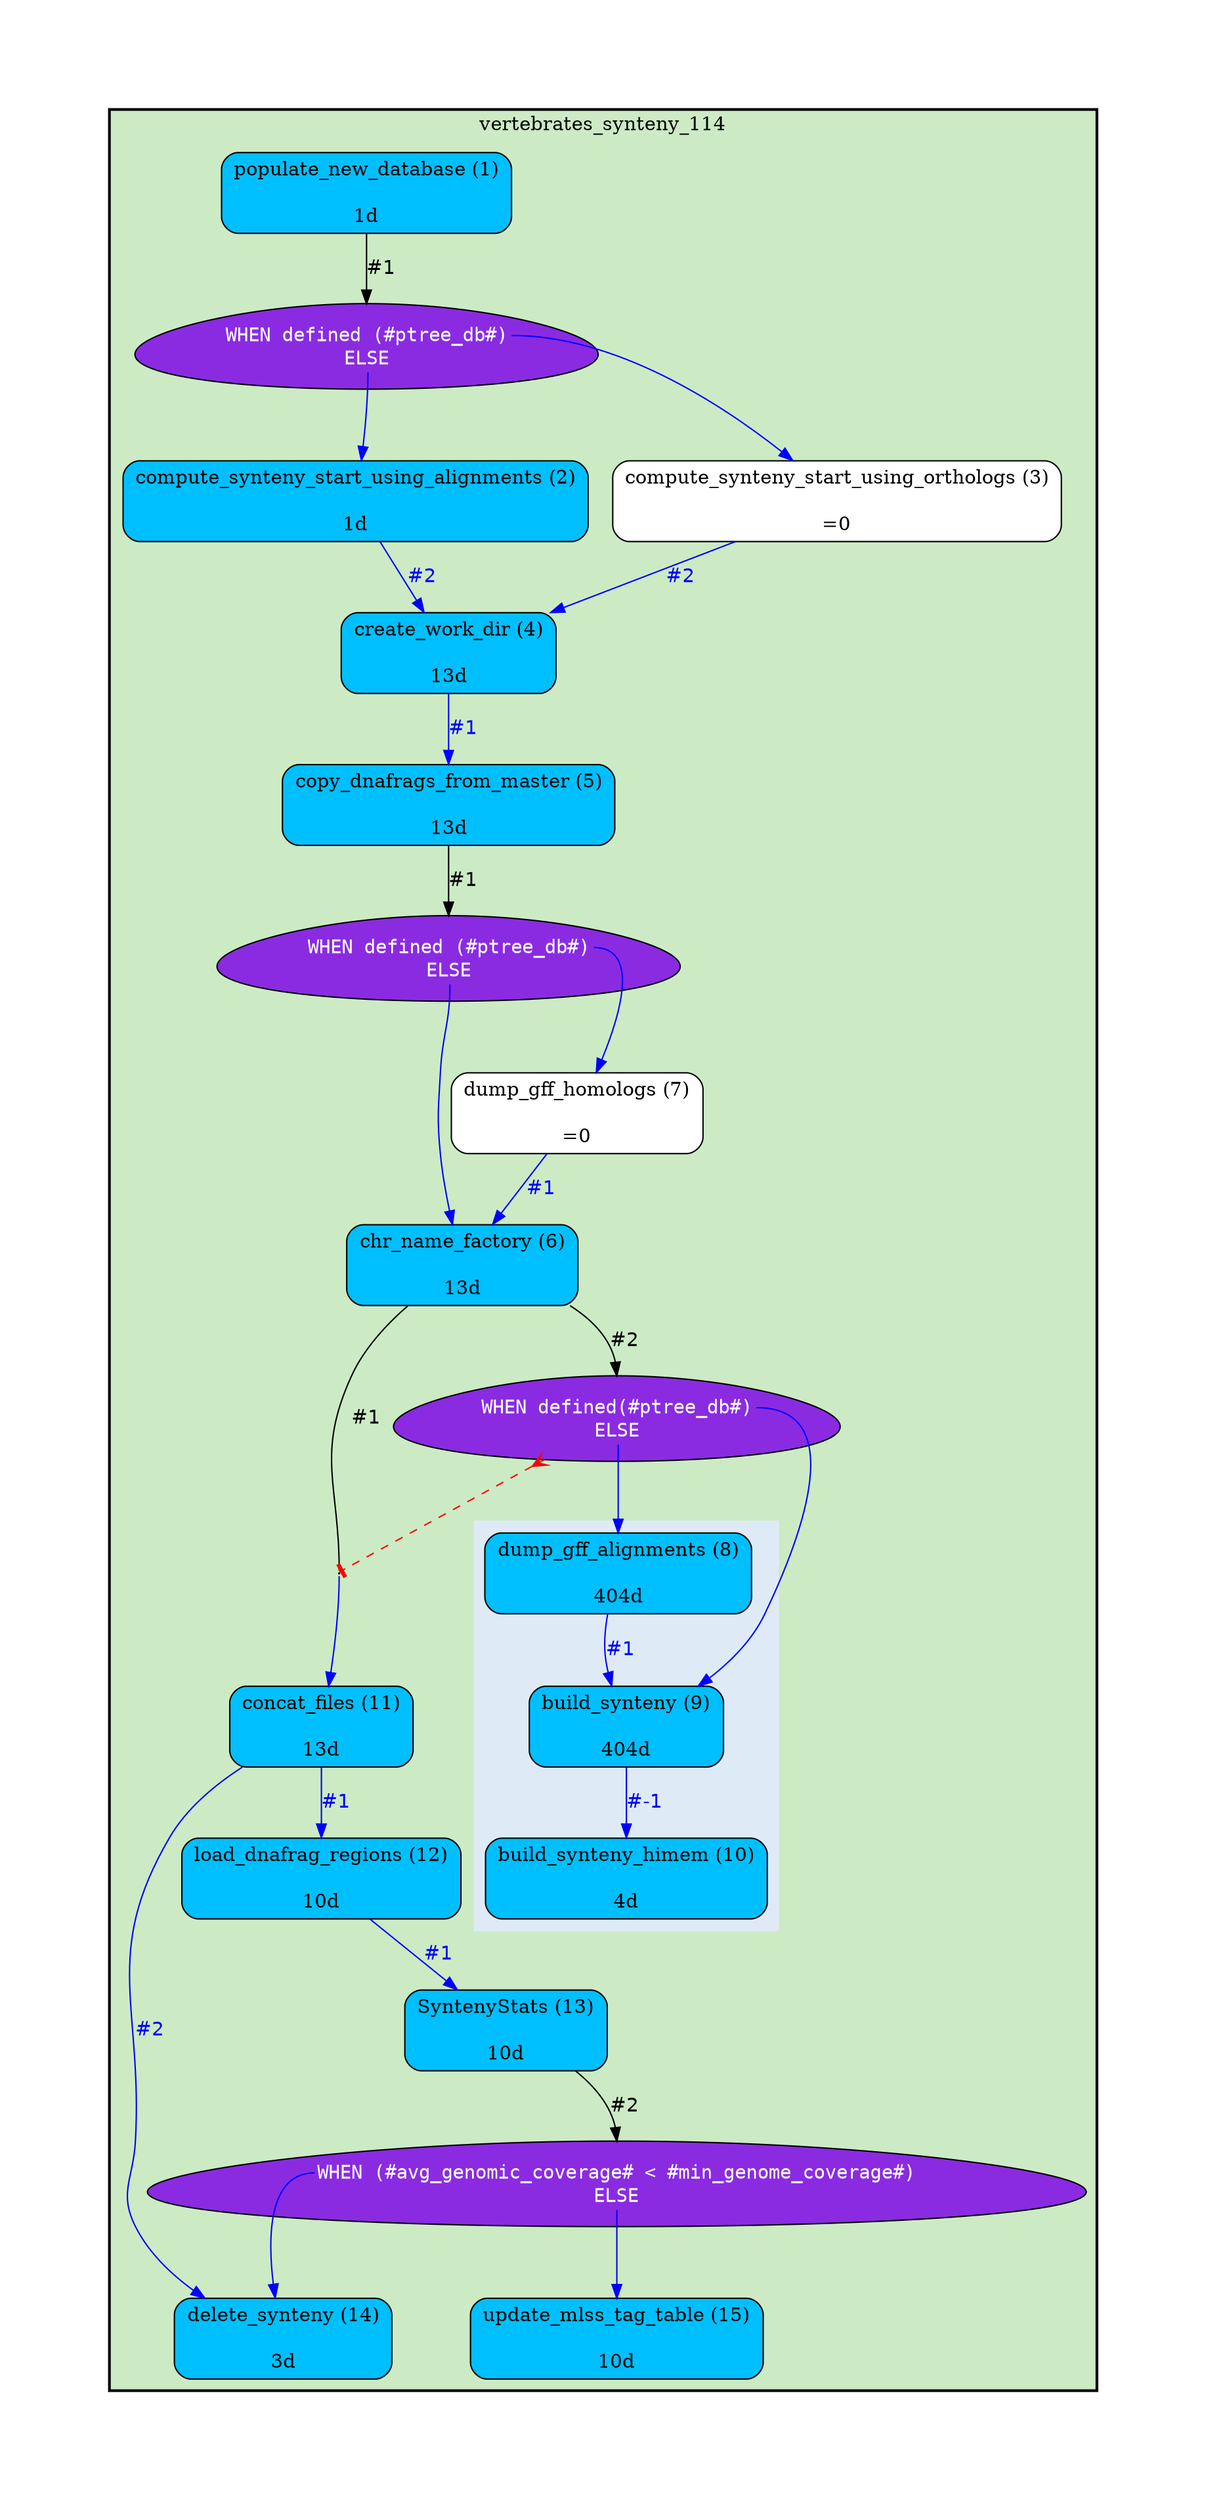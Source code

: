 digraph test {
	ratio="compress"; concentrate = "true"; name = "AnalysisWorkflow"; pad = "1.0";
	analysis_SyntenyStats [fillcolor="DeepSkyBlue", fontname="Times-Roman", label=<<table border="0" cellborder="0" cellspacing="0" cellpadding="1"><tr><td colspan="1">SyntenyStats (13)</td></tr><tr><td colspan="1"> </td></tr><tr><td bgcolor="DeepSkyBlue" width="100%">10d</td></tr></table>>, shape="Mrecord", style="filled"];
	analysis_build_synteny [fillcolor="DeepSkyBlue", fontname="Times-Roman", label=<<table border="0" cellborder="0" cellspacing="0" cellpadding="1"><tr><td colspan="1">build_synteny (9)</td></tr><tr><td colspan="1"> </td></tr><tr><td bgcolor="DeepSkyBlue" width="100%">404d</td></tr></table>>, shape="Mrecord", style="filled"];
	analysis_build_synteny_himem [fillcolor="DeepSkyBlue", fontname="Times-Roman", label=<<table border="0" cellborder="0" cellspacing="0" cellpadding="1"><tr><td colspan="1">build_synteny_himem (10)</td></tr><tr><td colspan="1"> </td></tr><tr><td bgcolor="DeepSkyBlue" width="100%">4d</td></tr></table>>, shape="Mrecord", style="filled"];
	analysis_chr_name_factory [fillcolor="DeepSkyBlue", fontname="Times-Roman", label=<<table border="0" cellborder="0" cellspacing="0" cellpadding="1"><tr><td colspan="1">chr_name_factory (6)</td></tr><tr><td colspan="1"> </td></tr><tr><td bgcolor="DeepSkyBlue" width="100%">13d</td></tr></table>>, shape="Mrecord", style="filled"];
	analysis_compute_synteny_start_using_alignments [fillcolor="DeepSkyBlue", fontname="Times-Roman", label=<<table border="0" cellborder="0" cellspacing="0" cellpadding="1"><tr><td colspan="1">compute_synteny_start_using_alignments (2)</td></tr><tr><td colspan="1"> </td></tr><tr><td bgcolor="DeepSkyBlue" width="100%">1d</td></tr></table>>, shape="Mrecord", style="filled"];
	analysis_compute_synteny_start_using_orthologs [fillcolor="white", fontname="Times-Roman", label=<<table border="0" cellborder="0" cellspacing="0" cellpadding="1"><tr><td colspan="1">compute_synteny_start_using_orthologs (3)</td></tr><tr><td colspan="1"> </td></tr><tr><td>=0</td></tr></table>>, shape="Mrecord", style="filled"];
	analysis_concat_files [fillcolor="DeepSkyBlue", fontname="Times-Roman", label=<<table border="0" cellborder="0" cellspacing="0" cellpadding="1"><tr><td colspan="1">concat_files (11)</td></tr><tr><td colspan="1"> </td></tr><tr><td bgcolor="DeepSkyBlue" width="100%">13d</td></tr></table>>, shape="Mrecord", style="filled"];
	analysis_copy_dnafrags_from_master [fillcolor="DeepSkyBlue", fontname="Times-Roman", label=<<table border="0" cellborder="0" cellspacing="0" cellpadding="1"><tr><td colspan="1">copy_dnafrags_from_master (5)</td></tr><tr><td colspan="1"> </td></tr><tr><td bgcolor="DeepSkyBlue" width="100%">13d</td></tr></table>>, shape="Mrecord", style="filled"];
	analysis_create_work_dir [fillcolor="DeepSkyBlue", fontname="Times-Roman", label=<<table border="0" cellborder="0" cellspacing="0" cellpadding="1"><tr><td colspan="1">create_work_dir (4)</td></tr><tr><td colspan="1"> </td></tr><tr><td bgcolor="DeepSkyBlue" width="100%">13d</td></tr></table>>, shape="Mrecord", style="filled"];
	analysis_delete_synteny [fillcolor="DeepSkyBlue", fontname="Times-Roman", label=<<table border="0" cellborder="0" cellspacing="0" cellpadding="1"><tr><td colspan="1">delete_synteny (14)</td></tr><tr><td colspan="1"> </td></tr><tr><td bgcolor="DeepSkyBlue" width="100%">3d</td></tr></table>>, shape="Mrecord", style="filled"];
	analysis_dump_gff_alignments [fillcolor="DeepSkyBlue", fontname="Times-Roman", label=<<table border="0" cellborder="0" cellspacing="0" cellpadding="1"><tr><td colspan="1">dump_gff_alignments (8)</td></tr><tr><td colspan="1"> </td></tr><tr><td bgcolor="DeepSkyBlue" width="100%">404d</td></tr></table>>, shape="Mrecord", style="filled"];
	analysis_dump_gff_homologs [fillcolor="white", fontname="Times-Roman", label=<<table border="0" cellborder="0" cellspacing="0" cellpadding="1"><tr><td colspan="1">dump_gff_homologs (7)</td></tr><tr><td colspan="1"> </td></tr><tr><td>=0</td></tr></table>>, shape="Mrecord", style="filled"];
	analysis_load_dnafrag_regions [fillcolor="DeepSkyBlue", fontname="Times-Roman", label=<<table border="0" cellborder="0" cellspacing="0" cellpadding="1"><tr><td colspan="1">load_dnafrag_regions (12)</td></tr><tr><td colspan="1"> </td></tr><tr><td bgcolor="DeepSkyBlue" width="100%">10d</td></tr></table>>, shape="Mrecord", style="filled"];
	analysis_populate_new_database [fillcolor="DeepSkyBlue", fontname="Times-Roman", label=<<table border="0" cellborder="0" cellspacing="0" cellpadding="1"><tr><td colspan="1">populate_new_database (1)</td></tr><tr><td colspan="1"> </td></tr><tr><td bgcolor="DeepSkyBlue" width="100%">1d</td></tr></table>>, shape="Mrecord", style="filled"];
	analysis_update_mlss_tag_table [fillcolor="DeepSkyBlue", fontname="Times-Roman", label=<<table border="0" cellborder="0" cellspacing="0" cellpadding="1"><tr><td colspan="1">update_mlss_tag_table (15)</td></tr><tr><td colspan="1"> </td></tr><tr><td bgcolor="DeepSkyBlue" width="100%">10d</td></tr></table>>, shape="Mrecord", style="filled"];
	dfr_14_mp [fillcolor="blueviolet", fontcolor="white", fontname="Courier", label=<<table border="0" cellborder="0" cellspacing="0" cellpadding="1">i<tr><td></td></tr><tr><td port="cond_0">WHEN (#avg_genomic_coverage# &lt; #min_genome_coverage#)</td></tr><tr><td port="cond_1">ELSE</td></tr></table>>, shape="egg", style="filled"];
	dfr_1_mp [fillcolor="blueviolet", fontcolor="white", fontname="Courier", label=<<table border="0" cellborder="0" cellspacing="0" cellpadding="1">i<tr><td></td></tr><tr><td port="cond_0">WHEN defined (#ptree_db#)</td></tr><tr><td port="cond_1">ELSE</td></tr></table>>, shape="egg", style="filled"];
	dfr_5_mp [fillcolor="blueviolet", fontcolor="white", fontname="Courier", label=<<table border="0" cellborder="0" cellspacing="0" cellpadding="1">i<tr><td></td></tr><tr><td port="cond_0">WHEN defined (#ptree_db#)</td></tr><tr><td port="cond_1">ELSE</td></tr></table>>, shape="egg", style="filled"];
	dfr_6_mp [fixedsize="1", height="0.01", label="dfr_6_mp", shape="point", width="0.01"];
	dfr_7_mp [fillcolor="blueviolet", fontcolor="white", fontname="Courier", label=<<table border="0" cellborder="0" cellspacing="0" cellpadding="1">i<tr><td></td></tr><tr><td port="cond_0">WHEN defined(#ptree_db#)</td></tr><tr><td port="cond_1">ELSE</td></tr></table>>, shape="egg", style="filled"];
	analysis_SyntenyStats -> dfr_14_mp [arrowhead="normal", color="black", fontcolor="black", fontname="Helvetica", headport="n", label="#2"];
	analysis_build_synteny -> analysis_build_synteny_himem [color="blue", fontcolor="blue", fontname="Helvetica", label="#-1\n"];
	analysis_chr_name_factory -> dfr_6_mp [arrowhead="none", color="black", fontcolor="black", fontname="Helvetica", headport="n", label="#1"];
	analysis_chr_name_factory -> dfr_7_mp [arrowhead="normal", color="black", fontcolor="black", fontname="Helvetica", headport="n", label="#2"];
	analysis_compute_synteny_start_using_alignments -> analysis_create_work_dir [color="blue", fontcolor="blue", fontname="Helvetica", label="#2\n"];
	analysis_compute_synteny_start_using_orthologs -> analysis_create_work_dir [color="blue", fontcolor="blue", fontname="Helvetica", label="#2\n"];
	analysis_concat_files -> analysis_delete_synteny [color="blue", fontcolor="blue", fontname="Helvetica", label="#2\n"];
	analysis_concat_files -> analysis_load_dnafrag_regions [color="blue", fontcolor="blue", fontname="Helvetica", label="#1\n"];
	analysis_copy_dnafrags_from_master -> dfr_5_mp [arrowhead="normal", color="black", fontcolor="black", fontname="Helvetica", headport="n", label="#1"];
	analysis_create_work_dir -> analysis_copy_dnafrags_from_master [color="blue", fontcolor="blue", fontname="Helvetica", label="#1\n"];
	analysis_dump_gff_alignments -> analysis_build_synteny [color="blue", fontcolor="blue", fontname="Helvetica", label="#1\n"];
	analysis_dump_gff_homologs -> analysis_chr_name_factory [color="blue", fontcolor="blue", fontname="Helvetica", label="#1\n"];
	analysis_load_dnafrag_regions -> analysis_SyntenyStats [color="blue", fontcolor="blue", fontname="Helvetica", label="#1\n"];
	analysis_populate_new_database -> dfr_1_mp [arrowhead="normal", color="black", fontcolor="black", fontname="Helvetica", headport="n", label="#1"];
	dfr_14_mp -> analysis_delete_synteny [color="blue", fontcolor="blue", fontname="Helvetica", label="\n", tailport="cond_0"];
	dfr_14_mp -> analysis_update_mlss_tag_table [color="blue", fontcolor="blue", fontname="Helvetica", label="\n", tailport="cond_1"];
	dfr_1_mp -> analysis_compute_synteny_start_using_alignments [color="blue", fontcolor="blue", fontname="Helvetica", label="\n", tailport="cond_1"];
	dfr_1_mp -> analysis_compute_synteny_start_using_orthologs [color="blue", fontcolor="blue", fontname="Helvetica", label="\n", tailport="cond_0"];
	dfr_5_mp -> analysis_chr_name_factory [color="blue", fontcolor="blue", fontname="Helvetica", label="\n", tailport="cond_1"];
	dfr_5_mp -> analysis_dump_gff_homologs [color="blue", fontcolor="blue", fontname="Helvetica", label="\n", tailport="cond_0"];
	dfr_6_mp -> analysis_concat_files [color="blue", fontcolor="blue", fontname="Helvetica", label="\n", tailport="s"];
	dfr_7_mp -> analysis_build_synteny [color="blue", fontcolor="blue", fontname="Helvetica", label="\n", tailport="cond_0"];
	dfr_7_mp -> analysis_dump_gff_alignments [color="blue", fontcolor="blue", fontname="Helvetica", label="\n", tailport="cond_1"];
	dfr_7_mp -> dfr_6_mp [arrowhead="tee", arrowtail="crow", color="red", dir="both", style="dashed"];

subgraph "cluster_vertebrates_synteny_114" {
	label="vertebrates_synteny_114";
	style="bold,filled";
	colorscheme="pastel19";
	fillcolor="3";
	color="";
	analysis_SyntenyStats;
	analysis_chr_name_factory;
	analysis_compute_synteny_start_using_alignments;
	analysis_compute_synteny_start_using_orthologs;
	analysis_concat_files;
	analysis_copy_dnafrags_from_master;
	analysis_create_work_dir;
	analysis_delete_synteny;
	analysis_dump_gff_homologs;
	analysis_load_dnafrag_regions;
	analysis_populate_new_database;
	analysis_update_mlss_tag_table;
	subgraph "cluster_cl_dfr_6_mp" {
		label="";
		style="filled";
		colorscheme="blues9";
		fillcolor="2";
		color="2";
		analysis_build_synteny;
		analysis_build_synteny_himem;
		analysis_dump_gff_alignments;
	}
	dfr_14_mp;
	dfr_1_mp;
	dfr_5_mp;
	dfr_6_mp;
	dfr_7_mp;
}
}
